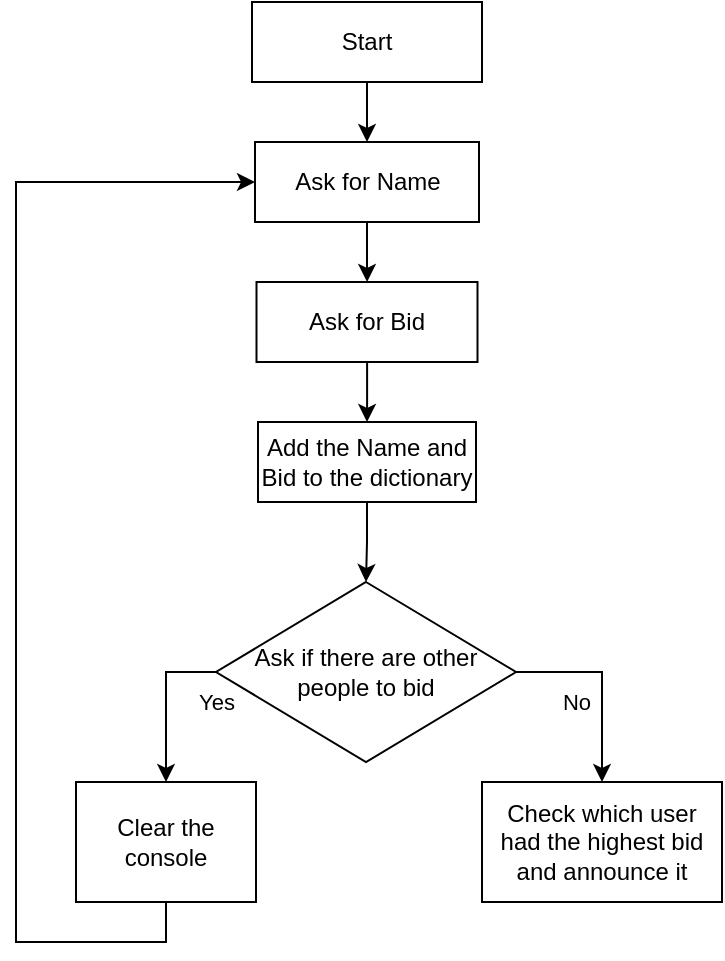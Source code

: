 <mxfile version="24.8.3">
  <diagram name="Page-1" id="nQZRquSdbaFc6r68uGmR">
    <mxGraphModel dx="1585" dy="786" grid="0" gridSize="10" guides="1" tooltips="1" connect="1" arrows="1" fold="1" page="1" pageScale="1" pageWidth="850" pageHeight="1100" math="0" shadow="0">
      <root>
        <mxCell id="0" />
        <mxCell id="1" parent="0" />
        <mxCell id="1GBQkVJRTH88GYz7Jjr3-4" value="" style="edgeStyle=orthogonalEdgeStyle;rounded=0;orthogonalLoop=1;jettySize=auto;html=1;" edge="1" parent="1" source="1GBQkVJRTH88GYz7Jjr3-1" target="1GBQkVJRTH88GYz7Jjr3-3">
          <mxGeometry relative="1" as="geometry" />
        </mxCell>
        <mxCell id="1GBQkVJRTH88GYz7Jjr3-1" value="Start" style="rounded=0;whiteSpace=wrap;html=1;" vertex="1" parent="1">
          <mxGeometry x="368" y="10" width="115" height="40" as="geometry" />
        </mxCell>
        <mxCell id="1GBQkVJRTH88GYz7Jjr3-6" value="" style="edgeStyle=orthogonalEdgeStyle;rounded=0;orthogonalLoop=1;jettySize=auto;html=1;" edge="1" parent="1" source="1GBQkVJRTH88GYz7Jjr3-3" target="1GBQkVJRTH88GYz7Jjr3-5">
          <mxGeometry relative="1" as="geometry" />
        </mxCell>
        <mxCell id="1GBQkVJRTH88GYz7Jjr3-3" value="Ask for Name" style="whiteSpace=wrap;html=1;rounded=0;" vertex="1" parent="1">
          <mxGeometry x="369.5" y="80" width="112" height="40" as="geometry" />
        </mxCell>
        <mxCell id="1GBQkVJRTH88GYz7Jjr3-8" value="" style="edgeStyle=orthogonalEdgeStyle;rounded=0;orthogonalLoop=1;jettySize=auto;html=1;" edge="1" parent="1" source="1GBQkVJRTH88GYz7Jjr3-5" target="1GBQkVJRTH88GYz7Jjr3-7">
          <mxGeometry relative="1" as="geometry" />
        </mxCell>
        <mxCell id="1GBQkVJRTH88GYz7Jjr3-5" value="Ask for Bid" style="whiteSpace=wrap;html=1;rounded=0;" vertex="1" parent="1">
          <mxGeometry x="370.25" y="150" width="110.5" height="40" as="geometry" />
        </mxCell>
        <mxCell id="1GBQkVJRTH88GYz7Jjr3-11" value="" style="edgeStyle=orthogonalEdgeStyle;rounded=0;orthogonalLoop=1;jettySize=auto;html=1;" edge="1" parent="1" source="1GBQkVJRTH88GYz7Jjr3-7" target="1GBQkVJRTH88GYz7Jjr3-10">
          <mxGeometry relative="1" as="geometry" />
        </mxCell>
        <mxCell id="1GBQkVJRTH88GYz7Jjr3-7" value="Add the Name and Bid to the dictionary" style="whiteSpace=wrap;html=1;rounded=0;" vertex="1" parent="1">
          <mxGeometry x="371" y="220" width="109" height="40" as="geometry" />
        </mxCell>
        <mxCell id="1GBQkVJRTH88GYz7Jjr3-12" style="edgeStyle=orthogonalEdgeStyle;rounded=0;orthogonalLoop=1;jettySize=auto;html=1;entryX=0;entryY=0.5;entryDx=0;entryDy=0;exitX=0.5;exitY=1;exitDx=0;exitDy=0;" edge="1" parent="1" source="1GBQkVJRTH88GYz7Jjr3-13" target="1GBQkVJRTH88GYz7Jjr3-3">
          <mxGeometry relative="1" as="geometry">
            <mxPoint x="230" y="370" as="sourcePoint" />
            <Array as="points">
              <mxPoint x="325" y="480" />
              <mxPoint x="250" y="480" />
              <mxPoint x="250" y="100" />
            </Array>
          </mxGeometry>
        </mxCell>
        <mxCell id="1GBQkVJRTH88GYz7Jjr3-14" value="" style="edgeStyle=orthogonalEdgeStyle;rounded=0;orthogonalLoop=1;jettySize=auto;html=1;exitX=0;exitY=0.5;exitDx=0;exitDy=0;" edge="1" parent="1" source="1GBQkVJRTH88GYz7Jjr3-10" target="1GBQkVJRTH88GYz7Jjr3-13">
          <mxGeometry relative="1" as="geometry" />
        </mxCell>
        <mxCell id="1GBQkVJRTH88GYz7Jjr3-15" value="Yes" style="edgeLabel;html=1;align=center;verticalAlign=middle;resizable=0;points=[];" vertex="1" connectable="0" parent="1GBQkVJRTH88GYz7Jjr3-14">
          <mxGeometry x="-0.401" y="-1" relative="1" as="geometry">
            <mxPoint x="24" y="16" as="offset" />
          </mxGeometry>
        </mxCell>
        <mxCell id="1GBQkVJRTH88GYz7Jjr3-17" value="" style="edgeStyle=orthogonalEdgeStyle;rounded=0;orthogonalLoop=1;jettySize=auto;html=1;exitX=1;exitY=0.5;exitDx=0;exitDy=0;" edge="1" parent="1" source="1GBQkVJRTH88GYz7Jjr3-10" target="1GBQkVJRTH88GYz7Jjr3-16">
          <mxGeometry relative="1" as="geometry" />
        </mxCell>
        <mxCell id="1GBQkVJRTH88GYz7Jjr3-18" value="No" style="edgeLabel;html=1;align=center;verticalAlign=middle;resizable=0;points=[];" vertex="1" connectable="0" parent="1GBQkVJRTH88GYz7Jjr3-17">
          <mxGeometry x="0.005" relative="1" as="geometry">
            <mxPoint x="-13" y="9" as="offset" />
          </mxGeometry>
        </mxCell>
        <mxCell id="1GBQkVJRTH88GYz7Jjr3-10" value="Ask if there are other people to bid" style="rhombus;whiteSpace=wrap;html=1;rounded=0;" vertex="1" parent="1">
          <mxGeometry x="350" y="300" width="150" height="90" as="geometry" />
        </mxCell>
        <mxCell id="1GBQkVJRTH88GYz7Jjr3-13" value="Clear the console" style="whiteSpace=wrap;html=1;rounded=0;" vertex="1" parent="1">
          <mxGeometry x="280" y="400" width="90" height="60" as="geometry" />
        </mxCell>
        <mxCell id="1GBQkVJRTH88GYz7Jjr3-16" value="Check which user had the highest bid and announce it" style="whiteSpace=wrap;html=1;rounded=0;" vertex="1" parent="1">
          <mxGeometry x="483" y="400" width="120" height="60" as="geometry" />
        </mxCell>
      </root>
    </mxGraphModel>
  </diagram>
</mxfile>
